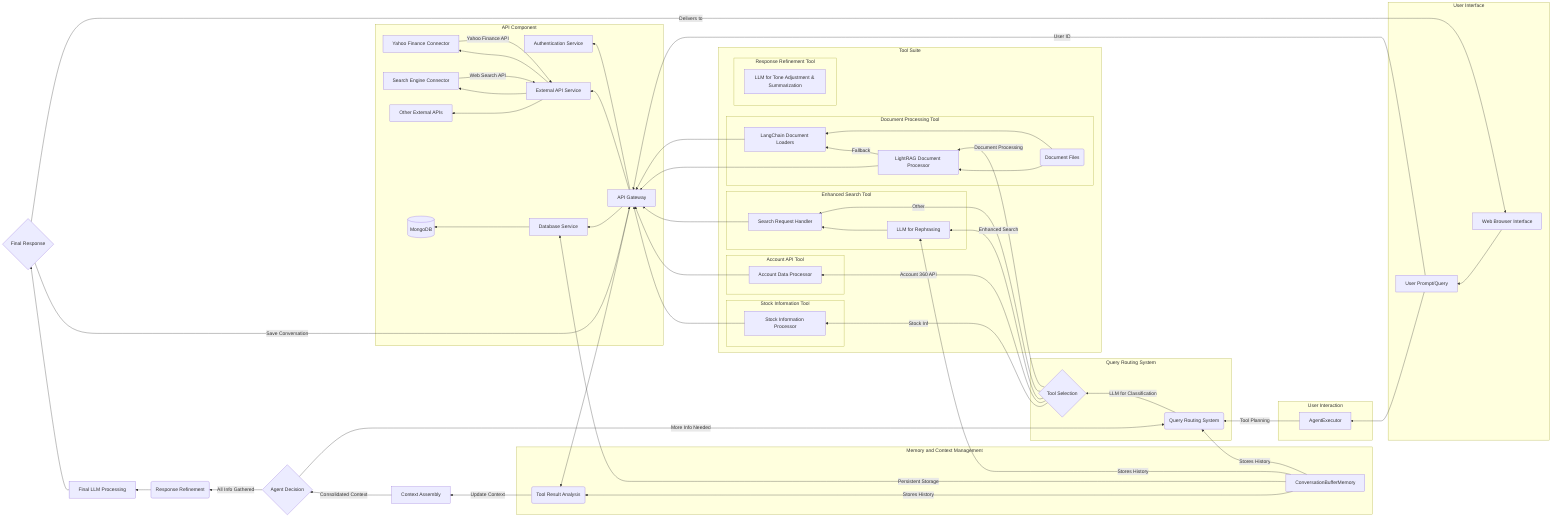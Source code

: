 graph RL
    subgraph User Interface
        UI[Web Browser Interface] --> A["User Prompt/Query"];
    end

    subgraph User Interaction
        A --> AgentEx[AgentExecutor];
    end

    subgraph Query Routing System
        AgentEx -- Tool Planning --> B(Query Routing System);
        B -- LLM for Classification --> C{Tool Selection};
    end

    subgraph API Component
        AA[API Gateway] --> AB[Authentication Service];
        AA --> AC[Database Service];
        AA --> AD[External API Service];
        
        AD --> AE[Yahoo Finance Connector];
        AD --> AF[Search Engine Connector];
        AD --> AG[Other External APIs];
        
        AC --> Q[(MongoDB)];
    end

    subgraph Tool Suite
        subgraph Stock Information Tool
            D[Stock Information Processor]
        end
        subgraph Account API Tool
            E[Account Data Processor]
        end
        subgraph Enhanced Search Tool
            F[LLM for Rephrasing] --> G[Search Request Handler];
        end
        subgraph Document Processing Tool
            H[LightRAG Document Processor] -- Fallback --> I[LangChain Document Loaders];
            J(Document Files) --> H;
            J --> I;
        end
        subgraph Response Refinement Tool
            K[LLM for Tone Adjustment & Summarization]
        end

        C -- Stock Info--> D;
        C -- Account 360 API --> E;
        C -- Enhanced Search --> F;
        C -- Document Processing --> H;
        C -- Other --> G;
    end

    %% Connect Tools to API Component
    D --> AA;
    E --> AA;
    G --> AA;
    H --> AA;
    I --> AA;
    
    %% External API connections
    AE -- Yahoo Finance API --> AD;
    AF -- Web Search API --> AD;
    
    %% Results processing
    AA --> L(Tool Result Analysis);

    L -- Update Context --> ContextBuilder[Context Assembly];
    ContextBuilder -- Consolidated Context --> M{Agent Decision};
    M -- More Info Needed --> B;
    M -- All Info Gathered --> N(Response Refinement);
    N --> LLMFinal[Final LLM Processing];
    LLMFinal --> O{Final Response};

    subgraph Memory and Context Management
        P[ConversationBufferMemory] -- Stores History --> B;
        P -- Stores History --> F;
        P -- Stores History --> L;
        P -- Persistent Storage --> AC;
    end

    %% User management flow
    A -- User ID --> AA;
    O -- Save Conversation --> AA;
    O -- Delivers to --> UI;